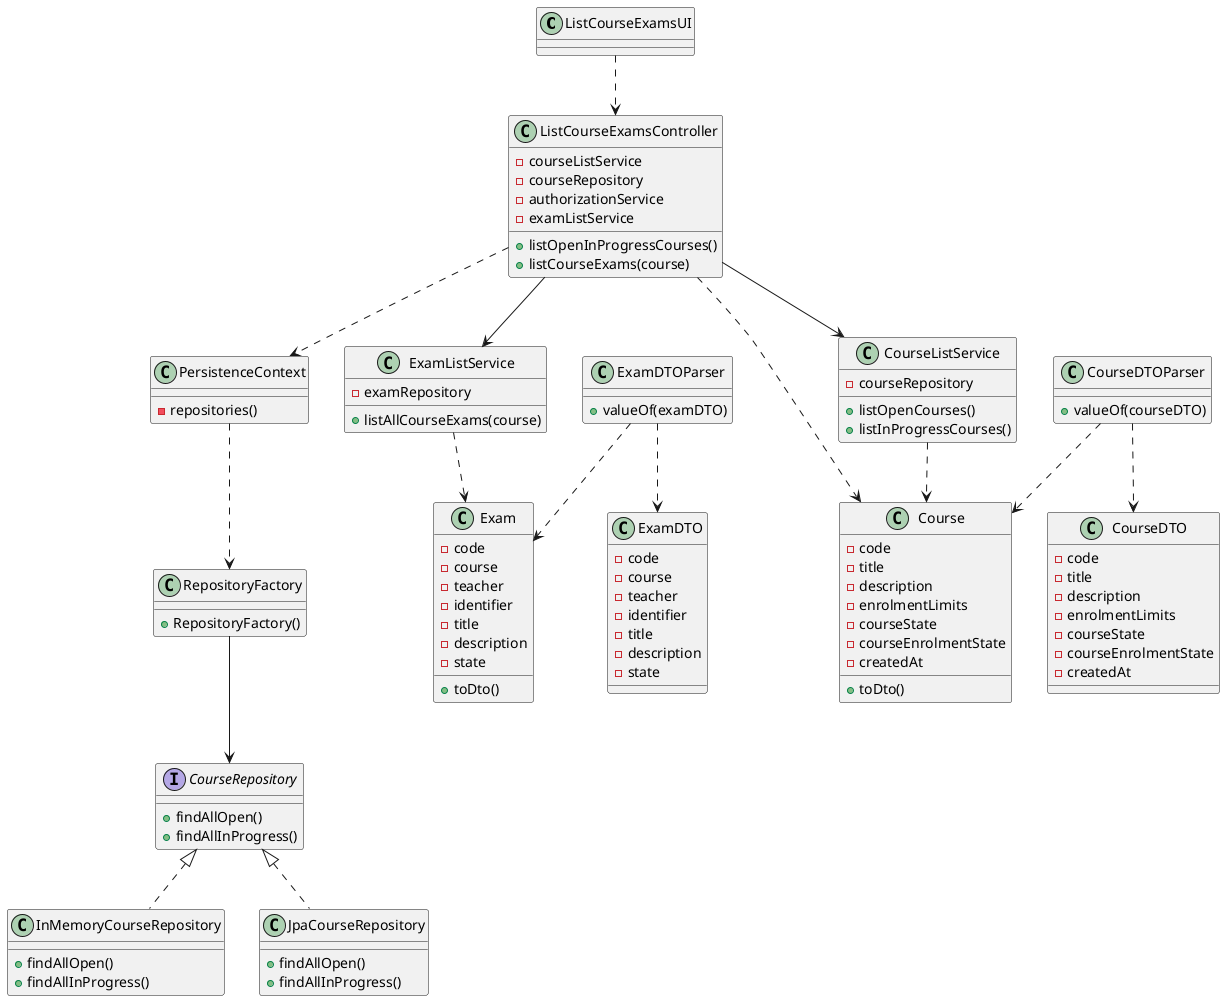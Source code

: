 @startuml US2003_CD

class ListCourseExamsUI {

}

class ListCourseExamsController {
- courseListService
- courseRepository
- authorizationService
- examListService
+ listOpenInProgressCourses()
+ listCourseExams(course)
}


class Course {
  - code
  - title
  - description
  - enrolmentLimits
  - courseState
  - courseEnrolmentState
  - createdAt
  + toDto()
}

class RepositoryFactory {
  + RepositoryFactory()
}

interface CourseRepository {
  + findAllOpen()
  + findAllInProgress()
}

class CourseListService {
  - courseRepository

  + listOpenCourses()
  + listInProgressCourses()
}

class ExamListService {
- examRepository
+ listAllCourseExams(course)

}

class Exam {
- code
- course
- teacher
- identifier
- title
- description
- state
+ toDto()
}

class ExamDTO {
- code
- course
- teacher
- identifier
- title
- description
- state
}

class ExamDTOParser {
+ valueOf(examDTO)
}

class CourseDTO {
  - code
  - title
  - description
  - enrolmentLimits
  - courseState
  - courseEnrolmentState
  - createdAt
}

class CourseDTOParser {
  + valueOf(courseDTO)
}


class InMemoryCourseRepository {
  + findAllOpen()
  + findAllInProgress()
}

class JpaCourseRepository {
  + findAllOpen()
  + findAllInProgress()
}

class PersistenceContext {
  - repositories()
}


PersistenceContext ..> RepositoryFactory
RepositoryFactory --> CourseRepository

CourseRepository <|.. InMemoryCourseRepository
CourseRepository <|.. JpaCourseRepository
ListCourseExamsController ..> PersistenceContext
ListCourseExamsController ..> Course
ListCourseExamsUI ..> ListCourseExamsController

ExamListService ..> Exam
CourseListService ..> Course

ExamDTOParser ..> ExamDTO
ExamDTOParser ..> Exam
ListCourseExamsController --> CourseListService
ListCourseExamsController --> ExamListService
CourseDTOParser ..> CourseDTO
CourseDTOParser ..> Course

@enduml
